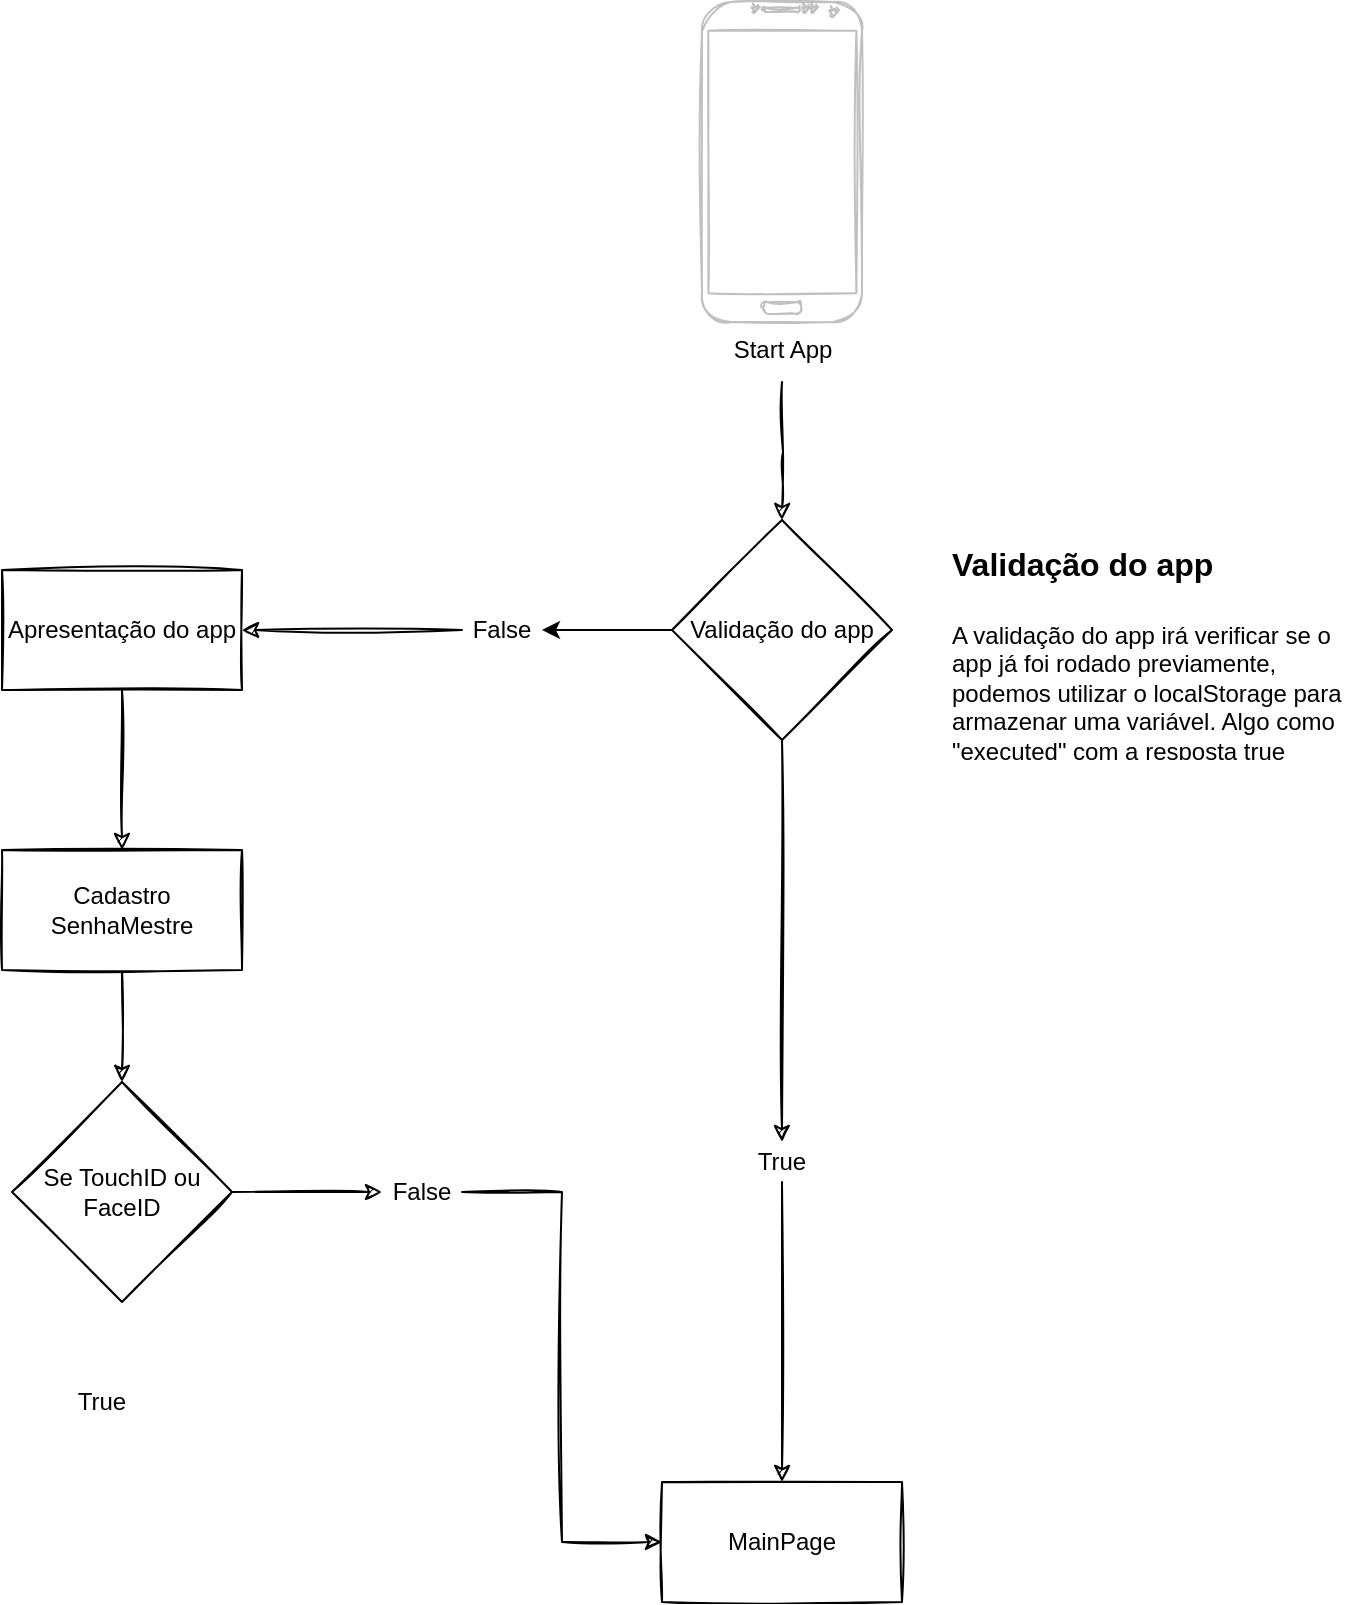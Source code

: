 <mxfile version="14.1.3" type="github">
  <diagram id="WLeNL2iAT3cLDlL8Z_Fv" name="Page-1">
    <mxGraphModel dx="1157" dy="1427" grid="1" gridSize="10" guides="1" tooltips="1" connect="1" arrows="1" fold="1" page="1" pageScale="1" pageWidth="1169" pageHeight="827" background="none" math="0" shadow="0">
      <root>
        <mxCell id="0" />
        <mxCell id="1" parent="0" />
        <mxCell id="VE0QQg3p8Xf2kgtH1S0W-3" value="" style="edgeStyle=orthogonalEdgeStyle;rounded=0;sketch=1;orthogonalLoop=1;jettySize=auto;html=1;" edge="1" parent="1" target="VE0QQg3p8Xf2kgtH1S0W-2">
          <mxGeometry relative="1" as="geometry">
            <mxPoint x="660" y="-590" as="sourcePoint" />
          </mxGeometry>
        </mxCell>
        <mxCell id="VE0QQg3p8Xf2kgtH1S0W-11" style="edgeStyle=orthogonalEdgeStyle;rounded=0;sketch=1;orthogonalLoop=1;jettySize=auto;html=1;exitX=0.5;exitY=1;exitDx=0;exitDy=0;" edge="1" parent="1" source="VE0QQg3p8Xf2kgtH1S0W-2" target="VE0QQg3p8Xf2kgtH1S0W-10">
          <mxGeometry relative="1" as="geometry">
            <mxPoint x="730" y="-340" as="targetPoint" />
          </mxGeometry>
        </mxCell>
        <mxCell id="VE0QQg3p8Xf2kgtH1S0W-2" value="Validação do app" style="rhombus;whiteSpace=wrap;html=1;rounded=0;sketch=1;" vertex="1" parent="1">
          <mxGeometry x="605" y="-521" width="110" height="110" as="geometry" />
        </mxCell>
        <mxCell id="VE0QQg3p8Xf2kgtH1S0W-4" value="&lt;h1&gt;&lt;span style=&quot;text-align: center&quot;&gt;&lt;font style=&quot;font-size: 16px&quot;&gt;Validação do app&lt;/font&gt;&lt;/span&gt;&lt;br&gt;&lt;/h1&gt;&lt;p&gt;A validação do app irá verificar se o app já foi rodado previamente, podemos utilizar o localStorage para armazenar uma variável. Algo como &quot;executed&quot; com a resposta true&lt;/p&gt;" style="text;html=1;strokeColor=none;fillColor=none;spacing=5;spacingTop=-20;whiteSpace=wrap;overflow=hidden;rounded=0;sketch=1;" vertex="1" parent="1">
          <mxGeometry x="740" y="-521" width="210" height="120" as="geometry" />
        </mxCell>
        <mxCell id="VE0QQg3p8Xf2kgtH1S0W-5" value="Start App" style="verticalLabelPosition=bottom;verticalAlign=top;html=1;shadow=0;dashed=0;strokeWidth=1;shape=mxgraph.android.phone2;strokeColor=#c0c0c0;sketch=1;" vertex="1" parent="1">
          <mxGeometry x="620" y="-780" width="80" height="160" as="geometry" />
        </mxCell>
        <mxCell id="VE0QQg3p8Xf2kgtH1S0W-6" value="" style="endArrow=classic;html=1;exitX=0;exitY=0.5;exitDx=0;exitDy=0;" edge="1" parent="1" source="VE0QQg3p8Xf2kgtH1S0W-2" target="VE0QQg3p8Xf2kgtH1S0W-7">
          <mxGeometry width="50" height="50" relative="1" as="geometry">
            <mxPoint x="540" y="-436" as="sourcePoint" />
            <mxPoint x="520" y="-466" as="targetPoint" />
          </mxGeometry>
        </mxCell>
        <mxCell id="VE0QQg3p8Xf2kgtH1S0W-14" value="" style="edgeStyle=orthogonalEdgeStyle;rounded=0;sketch=1;orthogonalLoop=1;jettySize=auto;html=1;" edge="1" parent="1" source="VE0QQg3p8Xf2kgtH1S0W-7" target="VE0QQg3p8Xf2kgtH1S0W-13">
          <mxGeometry relative="1" as="geometry" />
        </mxCell>
        <mxCell id="VE0QQg3p8Xf2kgtH1S0W-7" value="False" style="text;html=1;strokeColor=none;fillColor=none;align=center;verticalAlign=middle;whiteSpace=wrap;rounded=0;" vertex="1" parent="1">
          <mxGeometry x="500" y="-476" width="40" height="20" as="geometry" />
        </mxCell>
        <mxCell id="VE0QQg3p8Xf2kgtH1S0W-8" value="MainPage" style="whiteSpace=wrap;html=1;rounded=0;sketch=1;" vertex="1" parent="1">
          <mxGeometry x="600" y="-40" width="120" height="60" as="geometry" />
        </mxCell>
        <mxCell id="VE0QQg3p8Xf2kgtH1S0W-12" style="edgeStyle=orthogonalEdgeStyle;rounded=0;sketch=1;orthogonalLoop=1;jettySize=auto;html=1;entryX=0.5;entryY=0;entryDx=0;entryDy=0;" edge="1" parent="1" source="VE0QQg3p8Xf2kgtH1S0W-10" target="VE0QQg3p8Xf2kgtH1S0W-8">
          <mxGeometry relative="1" as="geometry" />
        </mxCell>
        <mxCell id="VE0QQg3p8Xf2kgtH1S0W-10" value="True" style="text;html=1;strokeColor=none;fillColor=none;align=center;verticalAlign=middle;whiteSpace=wrap;rounded=0;sketch=1;" vertex="1" parent="1">
          <mxGeometry x="640" y="-210" width="40" height="20" as="geometry" />
        </mxCell>
        <mxCell id="VE0QQg3p8Xf2kgtH1S0W-18" value="" style="edgeStyle=orthogonalEdgeStyle;rounded=0;sketch=1;orthogonalLoop=1;jettySize=auto;html=1;" edge="1" parent="1" source="VE0QQg3p8Xf2kgtH1S0W-13" target="VE0QQg3p8Xf2kgtH1S0W-17">
          <mxGeometry relative="1" as="geometry" />
        </mxCell>
        <mxCell id="VE0QQg3p8Xf2kgtH1S0W-13" value="Apresentação do app" style="whiteSpace=wrap;html=1;sketch=1;" vertex="1" parent="1">
          <mxGeometry x="270" y="-496" width="120" height="60" as="geometry" />
        </mxCell>
        <mxCell id="VE0QQg3p8Xf2kgtH1S0W-20" value="" style="edgeStyle=orthogonalEdgeStyle;rounded=0;sketch=1;orthogonalLoop=1;jettySize=auto;html=1;entryX=0.5;entryY=0;entryDx=0;entryDy=0;" edge="1" parent="1" source="VE0QQg3p8Xf2kgtH1S0W-17" target="VE0QQg3p8Xf2kgtH1S0W-21">
          <mxGeometry relative="1" as="geometry">
            <mxPoint x="330" y="-216" as="targetPoint" />
          </mxGeometry>
        </mxCell>
        <mxCell id="VE0QQg3p8Xf2kgtH1S0W-17" value="Cadastro SenhaMestre" style="whiteSpace=wrap;html=1;sketch=1;" vertex="1" parent="1">
          <mxGeometry x="270" y="-356" width="120" height="60" as="geometry" />
        </mxCell>
        <mxCell id="VE0QQg3p8Xf2kgtH1S0W-25" style="edgeStyle=orthogonalEdgeStyle;rounded=0;sketch=1;orthogonalLoop=1;jettySize=auto;html=1;entryX=0;entryY=0.5;entryDx=0;entryDy=0;" edge="1" parent="1" source="VE0QQg3p8Xf2kgtH1S0W-21" target="VE0QQg3p8Xf2kgtH1S0W-24">
          <mxGeometry relative="1" as="geometry" />
        </mxCell>
        <mxCell id="VE0QQg3p8Xf2kgtH1S0W-21" value="Se TouchID ou FaceID" style="rhombus;whiteSpace=wrap;html=1;rounded=0;sketch=1;" vertex="1" parent="1">
          <mxGeometry x="275" y="-240" width="110" height="110" as="geometry" />
        </mxCell>
        <mxCell id="VE0QQg3p8Xf2kgtH1S0W-26" style="edgeStyle=orthogonalEdgeStyle;rounded=0;sketch=1;orthogonalLoop=1;jettySize=auto;html=1;entryX=0;entryY=0.5;entryDx=0;entryDy=0;" edge="1" parent="1" source="VE0QQg3p8Xf2kgtH1S0W-24" target="VE0QQg3p8Xf2kgtH1S0W-8">
          <mxGeometry relative="1" as="geometry" />
        </mxCell>
        <mxCell id="VE0QQg3p8Xf2kgtH1S0W-24" value="False" style="text;html=1;strokeColor=none;fillColor=none;align=center;verticalAlign=middle;whiteSpace=wrap;rounded=0;sketch=1;" vertex="1" parent="1">
          <mxGeometry x="460" y="-195" width="40" height="20" as="geometry" />
        </mxCell>
        <mxCell id="VE0QQg3p8Xf2kgtH1S0W-27" value="True" style="text;html=1;strokeColor=none;fillColor=none;align=center;verticalAlign=middle;whiteSpace=wrap;rounded=0;sketch=1;" vertex="1" parent="1">
          <mxGeometry x="300" y="-90" width="40" height="20" as="geometry" />
        </mxCell>
      </root>
    </mxGraphModel>
  </diagram>
</mxfile>
